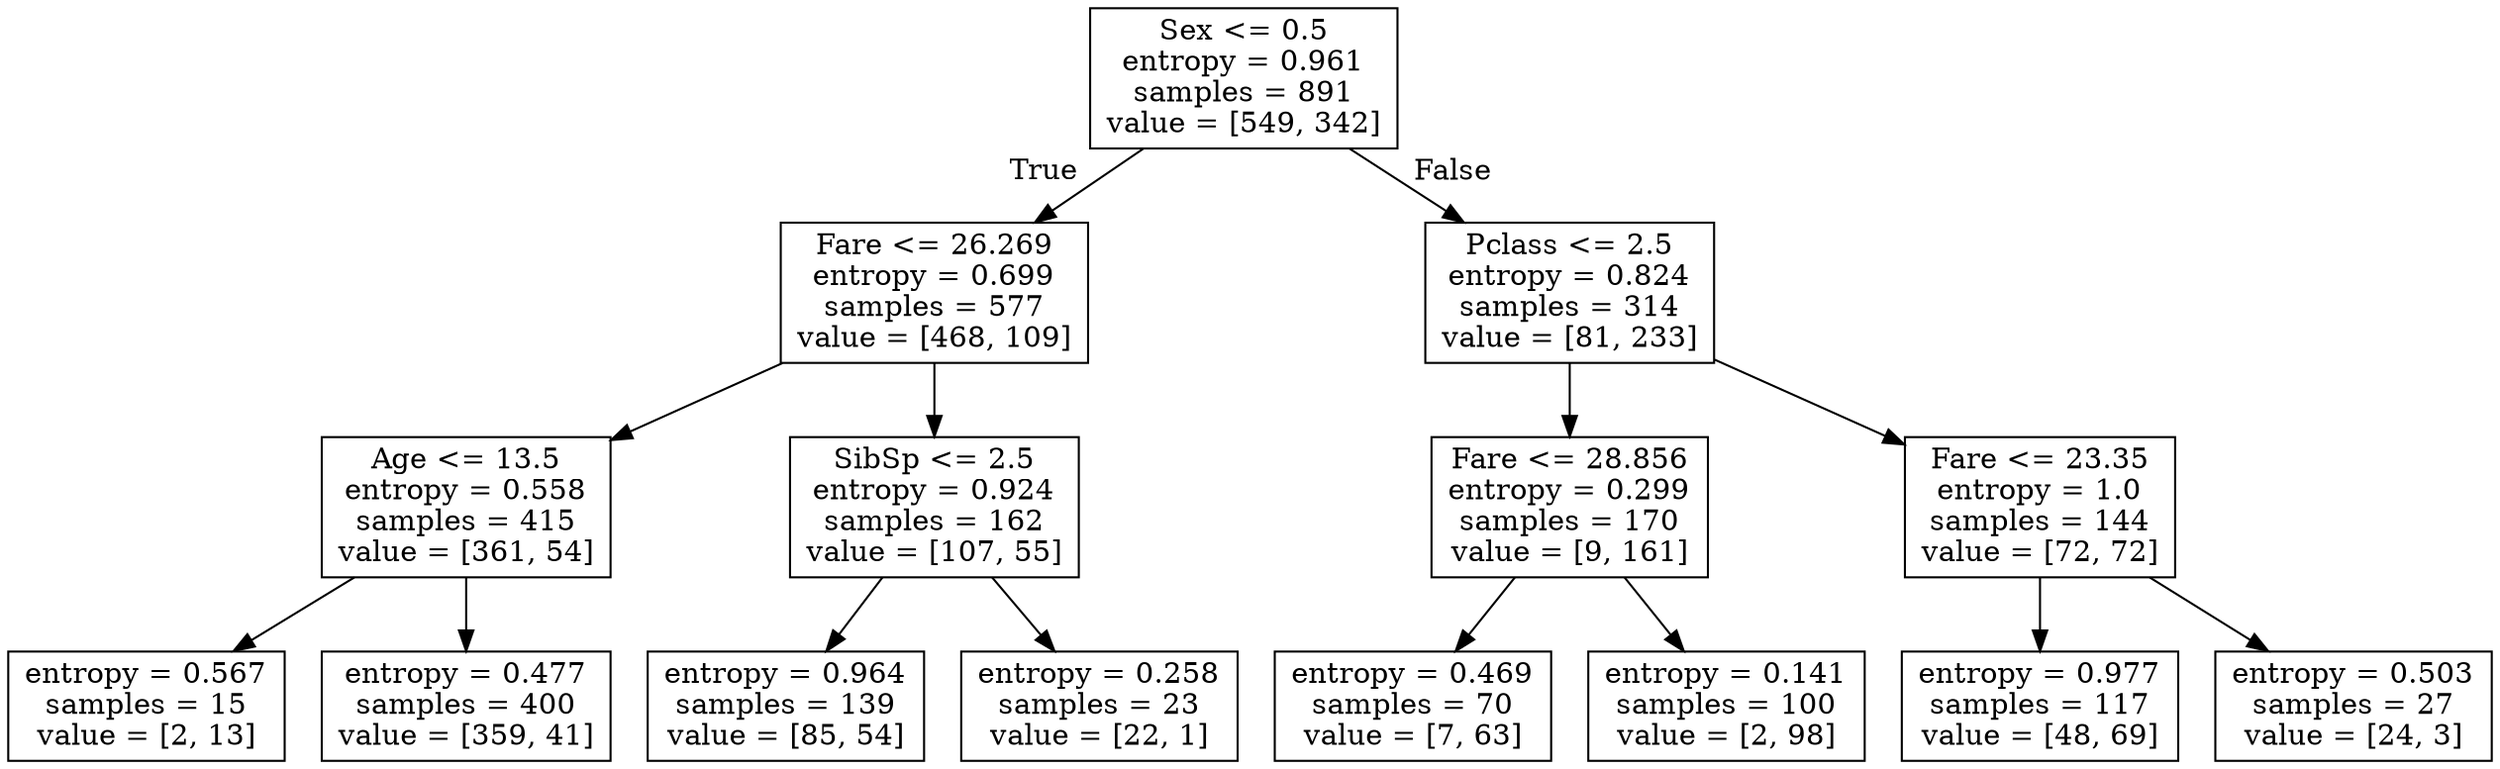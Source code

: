 digraph Tree {
node [shape=box] ;
0 [label="Sex <= 0.5\nentropy = 0.961\nsamples = 891\nvalue = [549, 342]"] ;
1 [label="Fare <= 26.269\nentropy = 0.699\nsamples = 577\nvalue = [468, 109]"] ;
0 -> 1 [labeldistance=2.5, labelangle=45, headlabel="True"] ;
2 [label="Age <= 13.5\nentropy = 0.558\nsamples = 415\nvalue = [361, 54]"] ;
1 -> 2 ;
3 [label="entropy = 0.567\nsamples = 15\nvalue = [2, 13]"] ;
2 -> 3 ;
4 [label="entropy = 0.477\nsamples = 400\nvalue = [359, 41]"] ;
2 -> 4 ;
5 [label="SibSp <= 2.5\nentropy = 0.924\nsamples = 162\nvalue = [107, 55]"] ;
1 -> 5 ;
6 [label="entropy = 0.964\nsamples = 139\nvalue = [85, 54]"] ;
5 -> 6 ;
7 [label="entropy = 0.258\nsamples = 23\nvalue = [22, 1]"] ;
5 -> 7 ;
8 [label="Pclass <= 2.5\nentropy = 0.824\nsamples = 314\nvalue = [81, 233]"] ;
0 -> 8 [labeldistance=2.5, labelangle=-45, headlabel="False"] ;
9 [label="Fare <= 28.856\nentropy = 0.299\nsamples = 170\nvalue = [9, 161]"] ;
8 -> 9 ;
10 [label="entropy = 0.469\nsamples = 70\nvalue = [7, 63]"] ;
9 -> 10 ;
11 [label="entropy = 0.141\nsamples = 100\nvalue = [2, 98]"] ;
9 -> 11 ;
12 [label="Fare <= 23.35\nentropy = 1.0\nsamples = 144\nvalue = [72, 72]"] ;
8 -> 12 ;
13 [label="entropy = 0.977\nsamples = 117\nvalue = [48, 69]"] ;
12 -> 13 ;
14 [label="entropy = 0.503\nsamples = 27\nvalue = [24, 3]"] ;
12 -> 14 ;
}